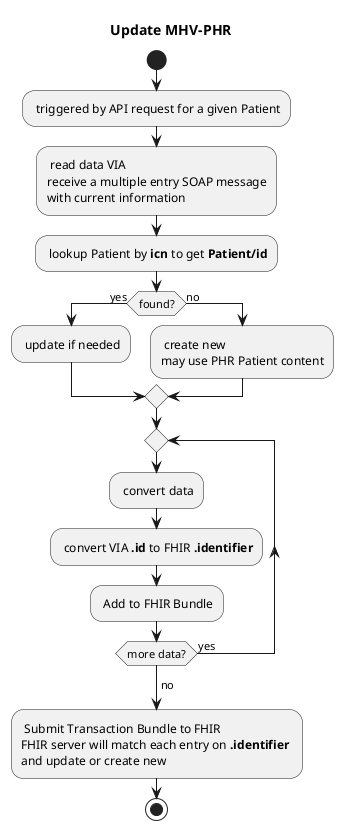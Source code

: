 @startuml
title Update MHV-PHR


start
: triggered by API request for a given Patient;

: read data VIA
receive a multiple entry SOAP message
with current information;

: lookup Patient by **icn** to get **Patient/id**;
if (found?) then (yes)
  : update if needed;
else (no)
  : create new
  may use PHR Patient content;
endif 

repeat
  : convert data;
  : convert VIA **.id** to FHIR **.identifier**;
  : Add to FHIR Bundle;
repeat while (more data?) is (yes)
->no;

: Submit Transaction Bundle to FHIR
FHIR server will match each entry on **.identifier** 
and update or create new;

stop

@enduml
